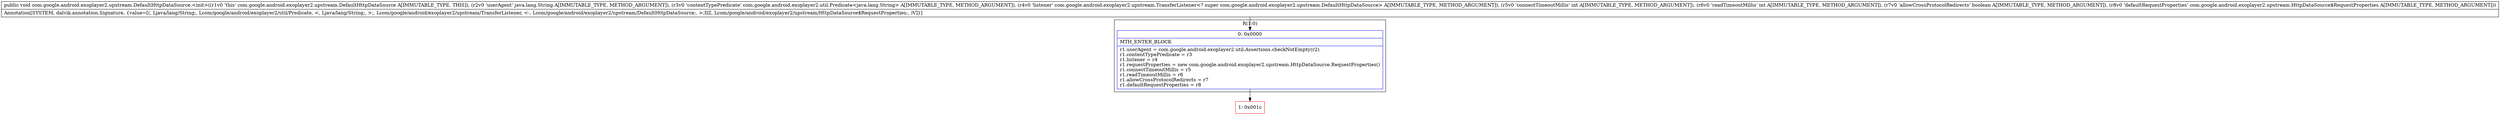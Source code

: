 digraph "CFG forcom.google.android.exoplayer2.upstream.DefaultHttpDataSource.\<init\>(Ljava\/lang\/String;Lcom\/google\/android\/exoplayer2\/util\/Predicate;Lcom\/google\/android\/exoplayer2\/upstream\/TransferListener;IIZLcom\/google\/android\/exoplayer2\/upstream\/HttpDataSource$RequestProperties;)V" {
subgraph cluster_Region_1886031876 {
label = "R(1:0)";
node [shape=record,color=blue];
Node_0 [shape=record,label="{0\:\ 0x0000|MTH_ENTER_BLOCK\l|r1.userAgent = com.google.android.exoplayer2.util.Assertions.checkNotEmpty(r2)\lr1.contentTypePredicate = r3\lr1.listener = r4\lr1.requestProperties = new com.google.android.exoplayer2.upstream.HttpDataSource.RequestProperties()\lr1.connectTimeoutMillis = r5\lr1.readTimeoutMillis = r6\lr1.allowCrossProtocolRedirects = r7\lr1.defaultRequestProperties = r8\l}"];
}
Node_1 [shape=record,color=red,label="{1\:\ 0x001c}"];
MethodNode[shape=record,label="{public void com.google.android.exoplayer2.upstream.DefaultHttpDataSource.\<init\>((r1v0 'this' com.google.android.exoplayer2.upstream.DefaultHttpDataSource A[IMMUTABLE_TYPE, THIS]), (r2v0 'userAgent' java.lang.String A[IMMUTABLE_TYPE, METHOD_ARGUMENT]), (r3v0 'contentTypePredicate' com.google.android.exoplayer2.util.Predicate\<java.lang.String\> A[IMMUTABLE_TYPE, METHOD_ARGUMENT]), (r4v0 'listener' com.google.android.exoplayer2.upstream.TransferListener\<? super com.google.android.exoplayer2.upstream.DefaultHttpDataSource\> A[IMMUTABLE_TYPE, METHOD_ARGUMENT]), (r5v0 'connectTimeoutMillis' int A[IMMUTABLE_TYPE, METHOD_ARGUMENT]), (r6v0 'readTimeoutMillis' int A[IMMUTABLE_TYPE, METHOD_ARGUMENT]), (r7v0 'allowCrossProtocolRedirects' boolean A[IMMUTABLE_TYPE, METHOD_ARGUMENT]), (r8v0 'defaultRequestProperties' com.google.android.exoplayer2.upstream.HttpDataSource$RequestProperties A[IMMUTABLE_TYPE, METHOD_ARGUMENT]))  | Annotation[SYSTEM, dalvik.annotation.Signature, \{value=[(, Ljava\/lang\/String;, Lcom\/google\/android\/exoplayer2\/util\/Predicate, \<, Ljava\/lang\/String;, \>;, Lcom\/google\/android\/exoplayer2\/upstream\/TransferListener, \<\-, Lcom\/google\/android\/exoplayer2\/upstream\/DefaultHttpDataSource;, \>;IIZ, Lcom\/google\/android\/exoplayer2\/upstream\/HttpDataSource$RequestProperties;, )V]\}]\l}"];
MethodNode -> Node_0;
Node_0 -> Node_1;
}

